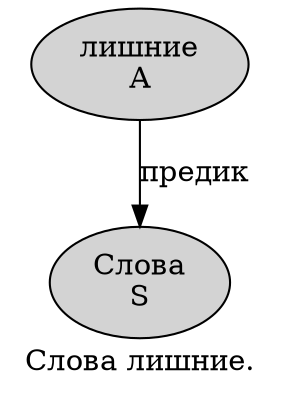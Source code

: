digraph SENTENCE_1299 {
	graph [label="Слова лишние."]
	node [style=filled]
		0 [label="Слова
S" color="" fillcolor=lightgray penwidth=1 shape=ellipse]
		1 [label="лишние
A" color="" fillcolor=lightgray penwidth=1 shape=ellipse]
			1 -> 0 [label="предик"]
}